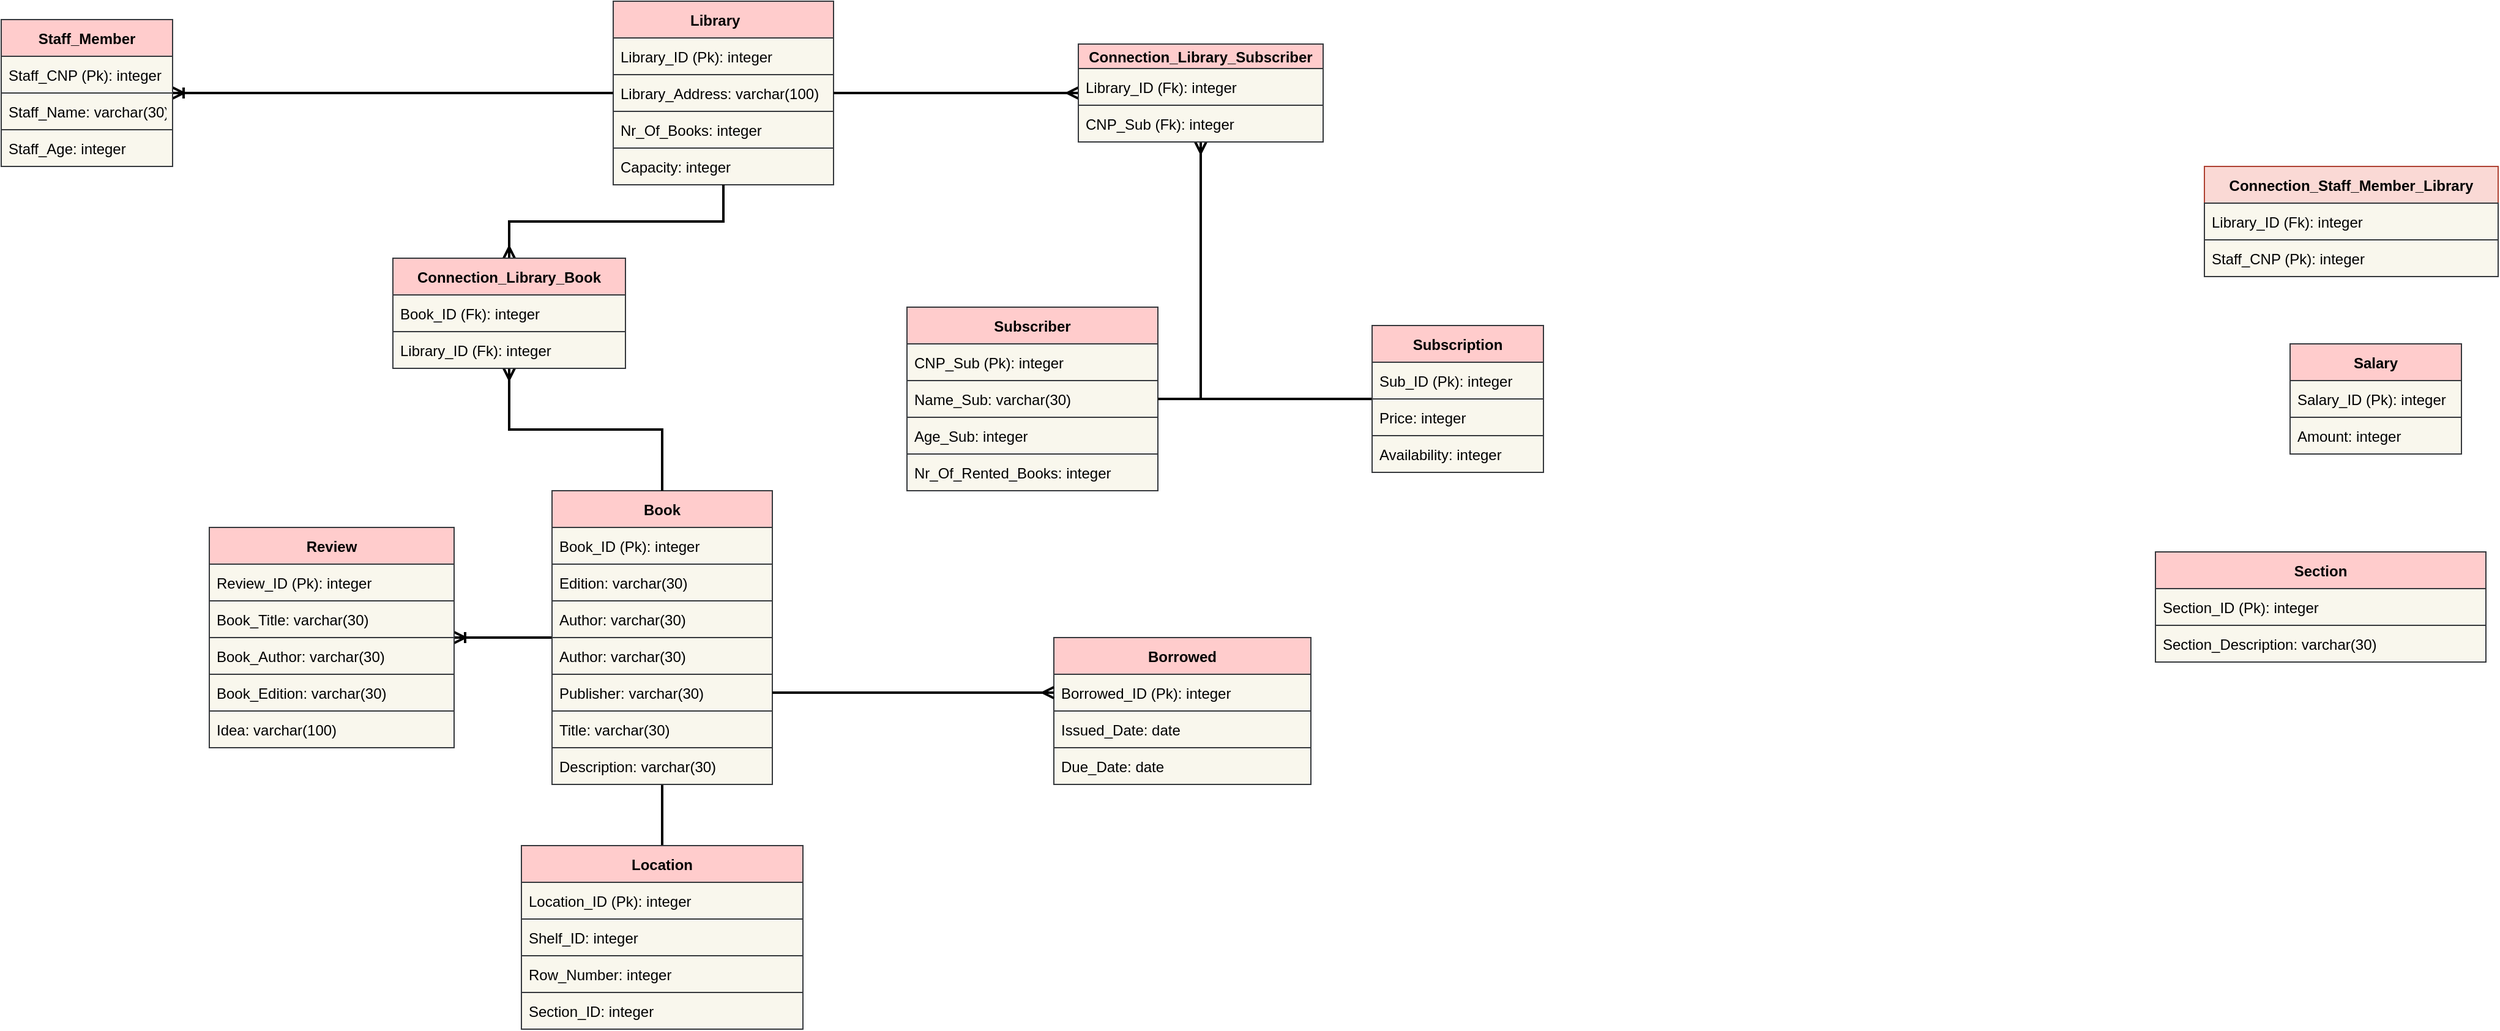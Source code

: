 <mxfile version="15.4.3" type="device"><diagram id="ykUnAk5dBGuOs9mDxj67" name="Page-1"><mxGraphModel dx="2272" dy="780" grid="1" gridSize="10" guides="1" tooltips="1" connect="1" arrows="1" fold="1" page="1" pageScale="1" pageWidth="850" pageHeight="1100" math="0" shadow="0"><root><mxCell id="0"/><mxCell id="1" parent="0"/><mxCell id="-t-nigjl44tJeJdBdtH5-1" value="Library    " style="swimlane;fontStyle=1;childLayout=stackLayout;horizontal=1;startSize=30;horizontalStack=0;resizeParent=1;resizeParentMax=0;resizeLast=0;collapsible=1;marginBottom=0;fillColor=#ffcccc;strokeColor=#36393d;" parent="1" vertex="1"><mxGeometry x="120" width="180" height="150" as="geometry"/></mxCell><mxCell id="-t-nigjl44tJeJdBdtH5-2" value="Library_ID (Pk): integer" style="text;strokeColor=#36393d;fillColor=#f9f7ed;align=left;verticalAlign=middle;spacingLeft=4;spacingRight=4;overflow=hidden;points=[[0,0.5],[1,0.5]];portConstraint=eastwest;rotatable=0;" parent="-t-nigjl44tJeJdBdtH5-1" vertex="1"><mxGeometry y="30" width="180" height="30" as="geometry"/></mxCell><mxCell id="-t-nigjl44tJeJdBdtH5-3" value="Library_Address: varchar(100)" style="text;strokeColor=#36393d;fillColor=#f9f7ed;align=left;verticalAlign=middle;spacingLeft=4;spacingRight=4;overflow=hidden;points=[[0,0.5],[1,0.5]];portConstraint=eastwest;rotatable=0;" parent="-t-nigjl44tJeJdBdtH5-1" vertex="1"><mxGeometry y="60" width="180" height="30" as="geometry"/></mxCell><mxCell id="-t-nigjl44tJeJdBdtH5-63" value="Nr_Of_Books: integer" style="text;strokeColor=#36393d;fillColor=#f9f7ed;align=left;verticalAlign=middle;spacingLeft=4;spacingRight=4;overflow=hidden;points=[[0,0.5],[1,0.5]];portConstraint=eastwest;rotatable=0;" parent="-t-nigjl44tJeJdBdtH5-1" vertex="1"><mxGeometry y="90" width="180" height="30" as="geometry"/></mxCell><mxCell id="-t-nigjl44tJeJdBdtH5-11" value="Capacity: integer" style="text;strokeColor=#36393d;fillColor=#f9f7ed;align=left;verticalAlign=middle;spacingLeft=4;spacingRight=4;overflow=hidden;points=[[0,0.5],[1,0.5]];portConstraint=eastwest;rotatable=0;" parent="-t-nigjl44tJeJdBdtH5-1" vertex="1"><mxGeometry y="120" width="180" height="30" as="geometry"/></mxCell><mxCell id="-t-nigjl44tJeJdBdtH5-81" style="edgeStyle=orthogonalEdgeStyle;rounded=0;orthogonalLoop=1;jettySize=auto;html=1;startArrow=none;startFill=0;endArrow=none;endFill=0;strokeColor=default;strokeWidth=2;" parent="1" source="-t-nigjl44tJeJdBdtH5-6" target="-t-nigjl44tJeJdBdtH5-14" edge="1"><mxGeometry relative="1" as="geometry"/></mxCell><mxCell id="-t-nigjl44tJeJdBdtH5-6" value="Subscriber" style="swimlane;fontStyle=1;childLayout=stackLayout;horizontal=1;startSize=30;horizontalStack=0;resizeParent=1;resizeParentMax=0;resizeLast=0;collapsible=1;marginBottom=0;fillColor=#ffcccc;strokeColor=#36393d;" parent="1" vertex="1"><mxGeometry x="360" y="250" width="205" height="150" as="geometry"/></mxCell><mxCell id="-t-nigjl44tJeJdBdtH5-7" value="CNP_Sub (Pk): integer" style="text;strokeColor=#36393d;fillColor=#f9f7ed;align=left;verticalAlign=middle;spacingLeft=4;spacingRight=4;overflow=hidden;points=[[0,0.5],[1,0.5]];portConstraint=eastwest;rotatable=0;" parent="-t-nigjl44tJeJdBdtH5-6" vertex="1"><mxGeometry y="30" width="205" height="30" as="geometry"/></mxCell><mxCell id="-t-nigjl44tJeJdBdtH5-8" value="Name_Sub: varchar(30)" style="text;strokeColor=#36393d;fillColor=#f9f7ed;align=left;verticalAlign=middle;spacingLeft=4;spacingRight=4;overflow=hidden;points=[[0,0.5],[1,0.5]];portConstraint=eastwest;rotatable=0;" parent="-t-nigjl44tJeJdBdtH5-6" vertex="1"><mxGeometry y="60" width="205" height="30" as="geometry"/></mxCell><mxCell id="-t-nigjl44tJeJdBdtH5-9" value="Age_Sub: integer" style="text;strokeColor=#36393d;fillColor=#f9f7ed;align=left;verticalAlign=middle;spacingLeft=4;spacingRight=4;overflow=hidden;points=[[0,0.5],[1,0.5]];portConstraint=eastwest;rotatable=0;" parent="-t-nigjl44tJeJdBdtH5-6" vertex="1"><mxGeometry y="90" width="205" height="30" as="geometry"/></mxCell><mxCell id="-t-nigjl44tJeJdBdtH5-12" value="Nr_Of_Rented_Books: integer" style="text;strokeColor=#36393d;fillColor=#f9f7ed;align=left;verticalAlign=middle;spacingLeft=4;spacingRight=4;overflow=hidden;points=[[0,0.5],[1,0.5]];portConstraint=eastwest;rotatable=0;" parent="-t-nigjl44tJeJdBdtH5-6" vertex="1"><mxGeometry y="120" width="205" height="30" as="geometry"/></mxCell><mxCell id="-t-nigjl44tJeJdBdtH5-14" value="Subscription" style="swimlane;fontStyle=1;childLayout=stackLayout;horizontal=1;startSize=30;horizontalStack=0;resizeParent=1;resizeParentMax=0;resizeLast=0;collapsible=1;marginBottom=0;fillColor=#ffcccc;strokeColor=#36393d;" parent="1" vertex="1"><mxGeometry x="740" y="265" width="140" height="120" as="geometry"/></mxCell><mxCell id="-t-nigjl44tJeJdBdtH5-15" value="Sub_ID (Pk): integer" style="text;strokeColor=#36393d;fillColor=#f9f7ed;align=left;verticalAlign=middle;spacingLeft=4;spacingRight=4;overflow=hidden;points=[[0,0.5],[1,0.5]];portConstraint=eastwest;rotatable=0;" parent="-t-nigjl44tJeJdBdtH5-14" vertex="1"><mxGeometry y="30" width="140" height="30" as="geometry"/></mxCell><mxCell id="-t-nigjl44tJeJdBdtH5-16" value="Price: integer" style="text;strokeColor=#36393d;fillColor=#f9f7ed;align=left;verticalAlign=middle;spacingLeft=4;spacingRight=4;overflow=hidden;points=[[0,0.5],[1,0.5]];portConstraint=eastwest;rotatable=0;" parent="-t-nigjl44tJeJdBdtH5-14" vertex="1"><mxGeometry y="60" width="140" height="30" as="geometry"/></mxCell><mxCell id="-t-nigjl44tJeJdBdtH5-17" value="Availability: integer" style="text;strokeColor=#36393d;fillColor=#f9f7ed;align=left;verticalAlign=middle;spacingLeft=4;spacingRight=4;overflow=hidden;points=[[0,0.5],[1,0.5]];portConstraint=eastwest;rotatable=0;" parent="-t-nigjl44tJeJdBdtH5-14" vertex="1"><mxGeometry y="90" width="140" height="30" as="geometry"/></mxCell><mxCell id="-t-nigjl44tJeJdBdtH5-80" style="edgeStyle=orthogonalEdgeStyle;rounded=0;orthogonalLoop=1;jettySize=auto;html=1;startArrow=none;startFill=0;endArrow=none;endFill=0;strokeColor=default;strokeWidth=2;" parent="1" source="-t-nigjl44tJeJdBdtH5-20" target="-t-nigjl44tJeJdBdtH5-43" edge="1"><mxGeometry relative="1" as="geometry"/></mxCell><mxCell id="-t-nigjl44tJeJdBdtH5-82" style="edgeStyle=orthogonalEdgeStyle;rounded=0;orthogonalLoop=1;jettySize=auto;html=1;startArrow=none;startFill=0;endArrow=ERoneToMany;endFill=0;strokeColor=default;strokeWidth=2;" parent="1" source="-t-nigjl44tJeJdBdtH5-20" target="-t-nigjl44tJeJdBdtH5-36" edge="1"><mxGeometry relative="1" as="geometry"><Array as="points"><mxPoint x="-40" y="565"/><mxPoint x="-40" y="565"/></Array></mxGeometry></mxCell><mxCell id="-t-nigjl44tJeJdBdtH5-20" value="Book" style="swimlane;fontStyle=1;childLayout=stackLayout;horizontal=1;startSize=30;horizontalStack=0;resizeParent=1;resizeParentMax=0;resizeLast=0;collapsible=1;marginBottom=0;fillColor=#ffcccc;strokeColor=#36393d;" parent="1" vertex="1"><mxGeometry x="70" y="400" width="180" height="240" as="geometry"/></mxCell><mxCell id="-t-nigjl44tJeJdBdtH5-21" value="Book_ID (Pk): integer" style="text;strokeColor=#36393d;fillColor=#f9f7ed;align=left;verticalAlign=middle;spacingLeft=4;spacingRight=4;overflow=hidden;points=[[0,0.5],[1,0.5]];portConstraint=eastwest;rotatable=0;" parent="-t-nigjl44tJeJdBdtH5-20" vertex="1"><mxGeometry y="30" width="180" height="30" as="geometry"/></mxCell><mxCell id="-t-nigjl44tJeJdBdtH5-22" value="Edition: varchar(30)" style="text;strokeColor=#36393d;fillColor=#f9f7ed;align=left;verticalAlign=middle;spacingLeft=4;spacingRight=4;overflow=hidden;points=[[0,0.5],[1,0.5]];portConstraint=eastwest;rotatable=0;" parent="-t-nigjl44tJeJdBdtH5-20" vertex="1"><mxGeometry y="60" width="180" height="30" as="geometry"/></mxCell><mxCell id="-t-nigjl44tJeJdBdtH5-83" value="Author: varchar(30)" style="text;strokeColor=#36393d;fillColor=#f9f7ed;align=left;verticalAlign=middle;spacingLeft=4;spacingRight=4;overflow=hidden;points=[[0,0.5],[1,0.5]];portConstraint=eastwest;rotatable=0;" parent="-t-nigjl44tJeJdBdtH5-20" vertex="1"><mxGeometry y="90" width="180" height="30" as="geometry"/></mxCell><mxCell id="-t-nigjl44tJeJdBdtH5-23" value="Author: varchar(30)" style="text;strokeColor=#36393d;fillColor=#f9f7ed;align=left;verticalAlign=middle;spacingLeft=4;spacingRight=4;overflow=hidden;points=[[0,0.5],[1,0.5]];portConstraint=eastwest;rotatable=0;" parent="-t-nigjl44tJeJdBdtH5-20" vertex="1"><mxGeometry y="120" width="180" height="30" as="geometry"/></mxCell><mxCell id="-t-nigjl44tJeJdBdtH5-24" value="Publisher: varchar(30)" style="text;strokeColor=#36393d;fillColor=#f9f7ed;align=left;verticalAlign=middle;spacingLeft=4;spacingRight=4;overflow=hidden;points=[[0,0.5],[1,0.5]];portConstraint=eastwest;rotatable=0;" parent="-t-nigjl44tJeJdBdtH5-20" vertex="1"><mxGeometry y="150" width="180" height="30" as="geometry"/></mxCell><mxCell id="-t-nigjl44tJeJdBdtH5-25" value="Title: varchar(30)" style="text;strokeColor=#36393d;fillColor=#f9f7ed;align=left;verticalAlign=middle;spacingLeft=4;spacingRight=4;overflow=hidden;points=[[0,0.5],[1,0.5]];portConstraint=eastwest;rotatable=0;" parent="-t-nigjl44tJeJdBdtH5-20" vertex="1"><mxGeometry y="180" width="180" height="30" as="geometry"/></mxCell><mxCell id="-t-nigjl44tJeJdBdtH5-26" value="Description: varchar(30)" style="text;strokeColor=#36393d;fillColor=#f9f7ed;align=left;verticalAlign=middle;spacingLeft=4;spacingRight=4;overflow=hidden;points=[[0,0.5],[1,0.5]];portConstraint=eastwest;rotatable=0;" parent="-t-nigjl44tJeJdBdtH5-20" vertex="1"><mxGeometry y="210" width="180" height="30" as="geometry"/></mxCell><mxCell id="-t-nigjl44tJeJdBdtH5-28" value="Borrowed" style="swimlane;fontStyle=1;childLayout=stackLayout;horizontal=1;startSize=30;horizontalStack=0;resizeParent=1;resizeParentMax=0;resizeLast=0;collapsible=1;marginBottom=0;fillColor=#ffcccc;strokeColor=#36393d;" parent="1" vertex="1"><mxGeometry x="480" y="520" width="210" height="120" as="geometry"/></mxCell><mxCell id="-t-nigjl44tJeJdBdtH5-29" value="Borrowed_ID (Pk): integer" style="text;strokeColor=#36393d;fillColor=#f9f7ed;align=left;verticalAlign=middle;spacingLeft=4;spacingRight=4;overflow=hidden;points=[[0,0.5],[1,0.5]];portConstraint=eastwest;rotatable=0;" parent="-t-nigjl44tJeJdBdtH5-28" vertex="1"><mxGeometry y="30" width="210" height="30" as="geometry"/></mxCell><mxCell id="-t-nigjl44tJeJdBdtH5-30" value="Issued_Date: date" style="text;strokeColor=#36393d;fillColor=#f9f7ed;align=left;verticalAlign=middle;spacingLeft=4;spacingRight=4;overflow=hidden;points=[[0,0.5],[1,0.5]];portConstraint=eastwest;rotatable=0;" parent="-t-nigjl44tJeJdBdtH5-28" vertex="1"><mxGeometry y="60" width="210" height="30" as="geometry"/></mxCell><mxCell id="-t-nigjl44tJeJdBdtH5-31" value="Due_Date: date" style="text;strokeColor=#36393d;fillColor=#f9f7ed;align=left;verticalAlign=middle;spacingLeft=4;spacingRight=4;overflow=hidden;points=[[0,0.5],[1,0.5]];portConstraint=eastwest;rotatable=0;" parent="-t-nigjl44tJeJdBdtH5-28" vertex="1"><mxGeometry y="90" width="210" height="30" as="geometry"/></mxCell><mxCell id="-t-nigjl44tJeJdBdtH5-77" style="edgeStyle=orthogonalEdgeStyle;rounded=0;orthogonalLoop=1;jettySize=auto;html=1;startArrow=ERoneToMany;startFill=0;endArrow=none;endFill=0;strokeWidth=2;" parent="1" source="-t-nigjl44tJeJdBdtH5-32" target="-t-nigjl44tJeJdBdtH5-1" edge="1"><mxGeometry relative="1" as="geometry"/></mxCell><mxCell id="-t-nigjl44tJeJdBdtH5-32" value="Staff_Member" style="swimlane;fontStyle=1;childLayout=stackLayout;horizontal=1;startSize=30;horizontalStack=0;resizeParent=1;resizeParentMax=0;resizeLast=0;collapsible=1;marginBottom=0;fillColor=#ffcccc;strokeColor=#36393d;" parent="1" vertex="1"><mxGeometry x="-380" y="15" width="140" height="120" as="geometry"/></mxCell><mxCell id="-t-nigjl44tJeJdBdtH5-33" value="Staff_CNP (Pk): integer" style="text;align=left;verticalAlign=middle;spacingLeft=4;spacingRight=4;overflow=hidden;points=[[0,0.5],[1,0.5]];portConstraint=eastwest;rotatable=0;fillColor=#f9f7ed;strokeColor=#36393d;" parent="-t-nigjl44tJeJdBdtH5-32" vertex="1"><mxGeometry y="30" width="140" height="30" as="geometry"/></mxCell><mxCell id="-t-nigjl44tJeJdBdtH5-34" value="Staff_Name: varchar(30)" style="text;strokeColor=#36393d;fillColor=#f9f7ed;align=left;verticalAlign=middle;spacingLeft=4;spacingRight=4;overflow=hidden;points=[[0,0.5],[1,0.5]];portConstraint=eastwest;rotatable=0;" parent="-t-nigjl44tJeJdBdtH5-32" vertex="1"><mxGeometry y="60" width="140" height="30" as="geometry"/></mxCell><mxCell id="-t-nigjl44tJeJdBdtH5-35" value="Staff_Age: integer" style="text;strokeColor=#36393d;fillColor=#f9f7ed;align=left;verticalAlign=middle;spacingLeft=4;spacingRight=4;overflow=hidden;points=[[0,0.5],[1,0.5]];portConstraint=eastwest;rotatable=0;" parent="-t-nigjl44tJeJdBdtH5-32" vertex="1"><mxGeometry y="90" width="140" height="30" as="geometry"/></mxCell><mxCell id="-t-nigjl44tJeJdBdtH5-36" value="Review" style="swimlane;fontStyle=1;childLayout=stackLayout;horizontal=1;startSize=30;horizontalStack=0;resizeParent=1;resizeParentMax=0;resizeLast=0;collapsible=1;marginBottom=0;fillColor=#ffcccc;strokeColor=#36393d;" parent="1" vertex="1"><mxGeometry x="-210" y="430" width="200" height="180" as="geometry"/></mxCell><mxCell id="-t-nigjl44tJeJdBdtH5-37" value="Review_ID (Pk): integer" style="text;strokeColor=#36393d;fillColor=#f9f7ed;align=left;verticalAlign=middle;spacingLeft=4;spacingRight=4;overflow=hidden;points=[[0,0.5],[1,0.5]];portConstraint=eastwest;rotatable=0;" parent="-t-nigjl44tJeJdBdtH5-36" vertex="1"><mxGeometry y="30" width="200" height="30" as="geometry"/></mxCell><mxCell id="-t-nigjl44tJeJdBdtH5-38" value="Book_Title: varchar(30)" style="text;strokeColor=#36393d;fillColor=#f9f7ed;align=left;verticalAlign=middle;spacingLeft=4;spacingRight=4;overflow=hidden;points=[[0,0.5],[1,0.5]];portConstraint=eastwest;rotatable=0;" parent="-t-nigjl44tJeJdBdtH5-36" vertex="1"><mxGeometry y="60" width="200" height="30" as="geometry"/></mxCell><mxCell id="-t-nigjl44tJeJdBdtH5-39" value="Book_Author: varchar(30)" style="text;strokeColor=#36393d;fillColor=#f9f7ed;align=left;verticalAlign=middle;spacingLeft=4;spacingRight=4;overflow=hidden;points=[[0,0.5],[1,0.5]];portConstraint=eastwest;rotatable=0;" parent="-t-nigjl44tJeJdBdtH5-36" vertex="1"><mxGeometry y="90" width="200" height="30" as="geometry"/></mxCell><mxCell id="-t-nigjl44tJeJdBdtH5-41" value="Book_Edition: varchar(30)" style="text;strokeColor=#36393d;fillColor=#f9f7ed;align=left;verticalAlign=middle;spacingLeft=4;spacingRight=4;overflow=hidden;points=[[0,0.5],[1,0.5]];portConstraint=eastwest;rotatable=0;" parent="-t-nigjl44tJeJdBdtH5-36" vertex="1"><mxGeometry y="120" width="200" height="30" as="geometry"/></mxCell><mxCell id="-t-nigjl44tJeJdBdtH5-42" value="Idea: varchar(100)" style="text;strokeColor=#36393d;fillColor=#f9f7ed;align=left;verticalAlign=middle;spacingLeft=4;spacingRight=4;overflow=hidden;points=[[0,0.5],[1,0.5]];portConstraint=eastwest;rotatable=0;" parent="-t-nigjl44tJeJdBdtH5-36" vertex="1"><mxGeometry y="150" width="200" height="30" as="geometry"/></mxCell><mxCell id="-t-nigjl44tJeJdBdtH5-43" value="Location" style="swimlane;fontStyle=1;childLayout=stackLayout;horizontal=1;startSize=30;horizontalStack=0;resizeParent=1;resizeParentMax=0;resizeLast=0;collapsible=1;marginBottom=0;fillColor=#ffcccc;strokeColor=#36393d;" parent="1" vertex="1"><mxGeometry x="45" y="690" width="230" height="150" as="geometry"/></mxCell><mxCell id="-t-nigjl44tJeJdBdtH5-44" value="Location_ID (Pk): integer" style="text;strokeColor=#36393d;fillColor=#f9f7ed;align=left;verticalAlign=middle;spacingLeft=4;spacingRight=4;overflow=hidden;points=[[0,0.5],[1,0.5]];portConstraint=eastwest;rotatable=0;" parent="-t-nigjl44tJeJdBdtH5-43" vertex="1"><mxGeometry y="30" width="230" height="30" as="geometry"/></mxCell><mxCell id="-t-nigjl44tJeJdBdtH5-46" value="Shelf_ID: integer   " style="text;strokeColor=#36393d;fillColor=#f9f7ed;align=left;verticalAlign=middle;spacingLeft=4;spacingRight=4;overflow=hidden;points=[[0,0.5],[1,0.5]];portConstraint=eastwest;rotatable=0;" parent="-t-nigjl44tJeJdBdtH5-43" vertex="1"><mxGeometry y="60" width="230" height="30" as="geometry"/></mxCell><mxCell id="-t-nigjl44tJeJdBdtH5-47" value="Row_Number: integer" style="text;strokeColor=#36393d;fillColor=#f9f7ed;align=left;verticalAlign=middle;spacingLeft=4;spacingRight=4;overflow=hidden;points=[[0,0.5],[1,0.5]];portConstraint=eastwest;rotatable=0;" parent="-t-nigjl44tJeJdBdtH5-43" vertex="1"><mxGeometry y="90" width="230" height="30" as="geometry"/></mxCell><mxCell id="-t-nigjl44tJeJdBdtH5-48" value="Section_ID: integer" style="text;strokeColor=#36393d;fillColor=#f9f7ed;align=left;verticalAlign=middle;spacingLeft=4;spacingRight=4;overflow=hidden;points=[[0,0.5],[1,0.5]];portConstraint=eastwest;rotatable=0;" parent="-t-nigjl44tJeJdBdtH5-43" vertex="1"><mxGeometry y="120" width="230" height="30" as="geometry"/></mxCell><mxCell id="-t-nigjl44tJeJdBdtH5-49" value="Section" style="swimlane;fontStyle=1;childLayout=stackLayout;horizontal=1;startSize=30;horizontalStack=0;resizeParent=1;resizeParentMax=0;resizeLast=0;collapsible=1;marginBottom=0;fillColor=#ffcccc;strokeColor=#36393d;" parent="1" vertex="1"><mxGeometry x="1380" y="450" width="270" height="90" as="geometry"/></mxCell><mxCell id="-t-nigjl44tJeJdBdtH5-50" value="Section_ID (Pk): integer" style="text;strokeColor=#36393d;fillColor=#f9f7ed;align=left;verticalAlign=middle;spacingLeft=4;spacingRight=4;overflow=hidden;points=[[0,0.5],[1,0.5]];portConstraint=eastwest;rotatable=0;" parent="-t-nigjl44tJeJdBdtH5-49" vertex="1"><mxGeometry y="30" width="270" height="30" as="geometry"/></mxCell><mxCell id="-t-nigjl44tJeJdBdtH5-51" value="Section_Description: varchar(30)" style="text;strokeColor=#36393d;fillColor=#f9f7ed;align=left;verticalAlign=middle;spacingLeft=4;spacingRight=4;overflow=hidden;points=[[0,0.5],[1,0.5]];portConstraint=eastwest;rotatable=0;" parent="-t-nigjl44tJeJdBdtH5-49" vertex="1"><mxGeometry y="60" width="270" height="30" as="geometry"/></mxCell><mxCell id="-t-nigjl44tJeJdBdtH5-53" value="Salary" style="swimlane;fontStyle=1;childLayout=stackLayout;horizontal=1;startSize=30;horizontalStack=0;resizeParent=1;resizeParentMax=0;resizeLast=0;collapsible=1;marginBottom=0;fillColor=#ffcccc;strokeColor=#36393d;" parent="1" vertex="1"><mxGeometry x="1490" y="280" width="140" height="90" as="geometry"/></mxCell><mxCell id="-t-nigjl44tJeJdBdtH5-54" value="Salary_ID (Pk): integer" style="text;strokeColor=#36393d;fillColor=#f9f7ed;align=left;verticalAlign=middle;spacingLeft=4;spacingRight=4;overflow=hidden;points=[[0,0.5],[1,0.5]];portConstraint=eastwest;rotatable=0;" parent="-t-nigjl44tJeJdBdtH5-53" vertex="1"><mxGeometry y="30" width="140" height="30" as="geometry"/></mxCell><mxCell id="-t-nigjl44tJeJdBdtH5-55" value="Amount: integer" style="text;strokeColor=#36393d;fillColor=#f9f7ed;align=left;verticalAlign=middle;spacingLeft=4;spacingRight=4;overflow=hidden;points=[[0,0.5],[1,0.5]];portConstraint=eastwest;rotatable=0;" parent="-t-nigjl44tJeJdBdtH5-53" vertex="1"><mxGeometry y="60" width="140" height="30" as="geometry"/></mxCell><mxCell id="-t-nigjl44tJeJdBdtH5-65" style="edgeStyle=orthogonalEdgeStyle;rounded=0;orthogonalLoop=1;jettySize=auto;html=1;startArrow=ERmany;startFill=0;endArrow=none;endFill=0;strokeWidth=2;" parent="1" source="-t-nigjl44tJeJdBdtH5-59" target="-t-nigjl44tJeJdBdtH5-20" edge="1"><mxGeometry relative="1" as="geometry"/></mxCell><mxCell id="-t-nigjl44tJeJdBdtH5-79" style="edgeStyle=orthogonalEdgeStyle;rounded=0;orthogonalLoop=1;jettySize=auto;html=1;startArrow=ERmany;startFill=0;endArrow=none;endFill=0;strokeColor=default;strokeWidth=2;" parent="1" source="-t-nigjl44tJeJdBdtH5-59" target="-t-nigjl44tJeJdBdtH5-1" edge="1"><mxGeometry relative="1" as="geometry"/></mxCell><mxCell id="-t-nigjl44tJeJdBdtH5-59" value="Connection_Library_Book" style="swimlane;fontStyle=1;childLayout=stackLayout;horizontal=1;startSize=30;horizontalStack=0;resizeParent=1;resizeParentMax=0;resizeLast=0;collapsible=1;marginBottom=0;fillColor=#ffcccc;strokeColor=#36393d;" parent="1" vertex="1"><mxGeometry x="-60" y="210" width="190" height="90" as="geometry"/></mxCell><mxCell id="-t-nigjl44tJeJdBdtH5-60" value="Book_ID (Fk): integer" style="text;strokeColor=#36393d;fillColor=#f9f7ed;align=left;verticalAlign=middle;spacingLeft=4;spacingRight=4;overflow=hidden;points=[[0,0.5],[1,0.5]];portConstraint=eastwest;rotatable=0;" parent="-t-nigjl44tJeJdBdtH5-59" vertex="1"><mxGeometry y="30" width="190" height="30" as="geometry"/></mxCell><mxCell id="-t-nigjl44tJeJdBdtH5-61" value="Library_ID (Fk): integer" style="text;strokeColor=#36393d;fillColor=#f9f7ed;align=left;verticalAlign=middle;spacingLeft=4;spacingRight=4;overflow=hidden;points=[[0,0.5],[1,0.5]];portConstraint=eastwest;rotatable=0;" parent="-t-nigjl44tJeJdBdtH5-59" vertex="1"><mxGeometry y="60" width="190" height="30" as="geometry"/></mxCell><mxCell id="-t-nigjl44tJeJdBdtH5-66" style="edgeStyle=orthogonalEdgeStyle;rounded=0;orthogonalLoop=1;jettySize=auto;html=1;startArrow=ERmany;startFill=0;endArrow=none;endFill=0;strokeWidth=2;" parent="1" source="-t-nigjl44tJeJdBdtH5-29" target="-t-nigjl44tJeJdBdtH5-24" edge="1"><mxGeometry relative="1" as="geometry"/></mxCell><mxCell id="-t-nigjl44tJeJdBdtH5-73" value="" style="edgeStyle=orthogonalEdgeStyle;rounded=0;orthogonalLoop=1;jettySize=auto;html=1;startArrow=ERmany;startFill=0;endArrow=none;endFill=0;strokeWidth=2;" parent="1" source="-t-nigjl44tJeJdBdtH5-67" target="-t-nigjl44tJeJdBdtH5-8" edge="1"><mxGeometry relative="1" as="geometry"/></mxCell><mxCell id="-t-nigjl44tJeJdBdtH5-78" style="edgeStyle=orthogonalEdgeStyle;rounded=0;orthogonalLoop=1;jettySize=auto;html=1;startArrow=ERmany;startFill=0;endArrow=none;endFill=0;strokeWidth=2;" parent="1" source="-t-nigjl44tJeJdBdtH5-67" target="-t-nigjl44tJeJdBdtH5-1" edge="1"><mxGeometry relative="1" as="geometry"/></mxCell><mxCell id="-t-nigjl44tJeJdBdtH5-67" value="Connection_Library_Subscriber" style="swimlane;fontStyle=1;childLayout=stackLayout;horizontal=1;startSize=20;horizontalStack=0;resizeParent=1;resizeParentMax=0;resizeLast=0;collapsible=1;marginBottom=0;fillColor=#ffcccc;strokeColor=#36393d;" parent="1" vertex="1"><mxGeometry x="500" y="35" width="200" height="80" as="geometry"/></mxCell><mxCell id="-t-nigjl44tJeJdBdtH5-68" value="Library_ID (Fk): integer" style="text;strokeColor=#36393d;fillColor=#f9f7ed;align=left;verticalAlign=middle;spacingLeft=4;spacingRight=4;overflow=hidden;points=[[0,0.5],[1,0.5]];portConstraint=eastwest;rotatable=0;" parent="-t-nigjl44tJeJdBdtH5-67" vertex="1"><mxGeometry y="20" width="200" height="30" as="geometry"/></mxCell><mxCell id="-t-nigjl44tJeJdBdtH5-69" value="CNP_Sub (Fk): integer" style="text;strokeColor=#36393d;fillColor=#f9f7ed;align=left;verticalAlign=middle;spacingLeft=4;spacingRight=4;overflow=hidden;points=[[0,0.5],[1,0.5]];portConstraint=eastwest;rotatable=0;" parent="-t-nigjl44tJeJdBdtH5-67" vertex="1"><mxGeometry y="50" width="200" height="30" as="geometry"/></mxCell><mxCell id="-t-nigjl44tJeJdBdtH5-85" value="Connection_Staff_Member_Library" style="swimlane;fontStyle=1;childLayout=stackLayout;horizontal=1;startSize=30;horizontalStack=0;resizeParent=1;resizeParentMax=0;resizeLast=0;collapsible=1;marginBottom=0;fillColor=#fad9d5;strokeColor=#ae4132;" parent="1" vertex="1"><mxGeometry x="1420" y="135" width="240" height="90" as="geometry"/></mxCell><mxCell id="-t-nigjl44tJeJdBdtH5-86" value="Library_ID (Fk): integer" style="text;strokeColor=#36393d;fillColor=#f9f7ed;align=left;verticalAlign=middle;spacingLeft=4;spacingRight=4;overflow=hidden;points=[[0,0.5],[1,0.5]];portConstraint=eastwest;rotatable=0;" parent="-t-nigjl44tJeJdBdtH5-85" vertex="1"><mxGeometry y="30" width="240" height="30" as="geometry"/></mxCell><mxCell id="-t-nigjl44tJeJdBdtH5-87" value="Staff_CNP (Pk): integer" style="text;strokeColor=#36393d;fillColor=#f9f7ed;align=left;verticalAlign=middle;spacingLeft=4;spacingRight=4;overflow=hidden;points=[[0,0.5],[1,0.5]];portConstraint=eastwest;rotatable=0;" parent="-t-nigjl44tJeJdBdtH5-85" vertex="1"><mxGeometry y="60" width="240" height="30" as="geometry"/></mxCell></root></mxGraphModel></diagram></mxfile>